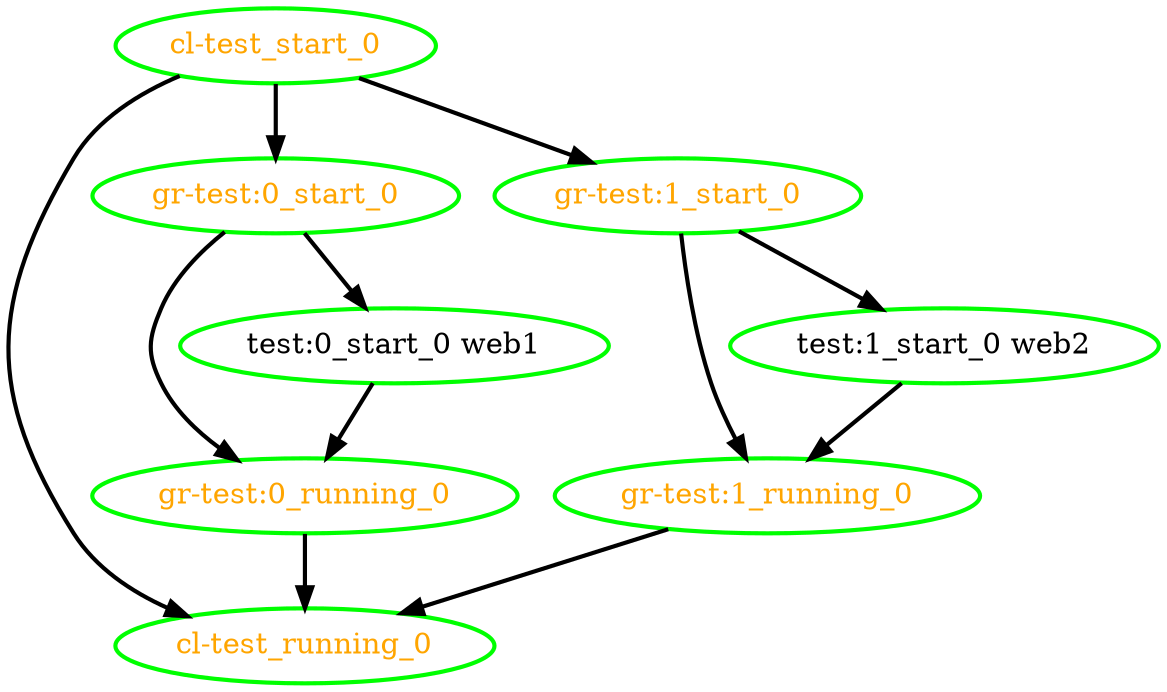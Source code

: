digraph "g" {
"cl-test_running_0" [ style=bold color="green" fontcolor="orange"  ]
"cl-test_start_0" -> "cl-test_running_0" [ style = bold]
"cl-test_start_0" -> "gr-test:0_start_0" [ style = bold]
"cl-test_start_0" -> "gr-test:1_start_0" [ style = bold]
"cl-test_start_0" [ style=bold color="green" fontcolor="orange"  ]
"gr-test:0_running_0" -> "cl-test_running_0" [ style = bold]
"gr-test:0_running_0" [ style=bold color="green" fontcolor="orange"  ]
"gr-test:0_start_0" -> "gr-test:0_running_0" [ style = bold]
"gr-test:0_start_0" -> "test:0_start_0 web1" [ style = bold]
"gr-test:0_start_0" [ style=bold color="green" fontcolor="orange"  ]
"gr-test:1_running_0" -> "cl-test_running_0" [ style = bold]
"gr-test:1_running_0" [ style=bold color="green" fontcolor="orange"  ]
"gr-test:1_start_0" -> "gr-test:1_running_0" [ style = bold]
"gr-test:1_start_0" -> "test:1_start_0 web2" [ style = bold]
"gr-test:1_start_0" [ style=bold color="green" fontcolor="orange"  ]
"test:0_start_0 web1" -> "gr-test:0_running_0" [ style = bold]
"test:0_start_0 web1" [ style=bold color="green" fontcolor="black"  ]
"test:1_start_0 web2" -> "gr-test:1_running_0" [ style = bold]
"test:1_start_0 web2" [ style=bold color="green" fontcolor="black"  ]
}
